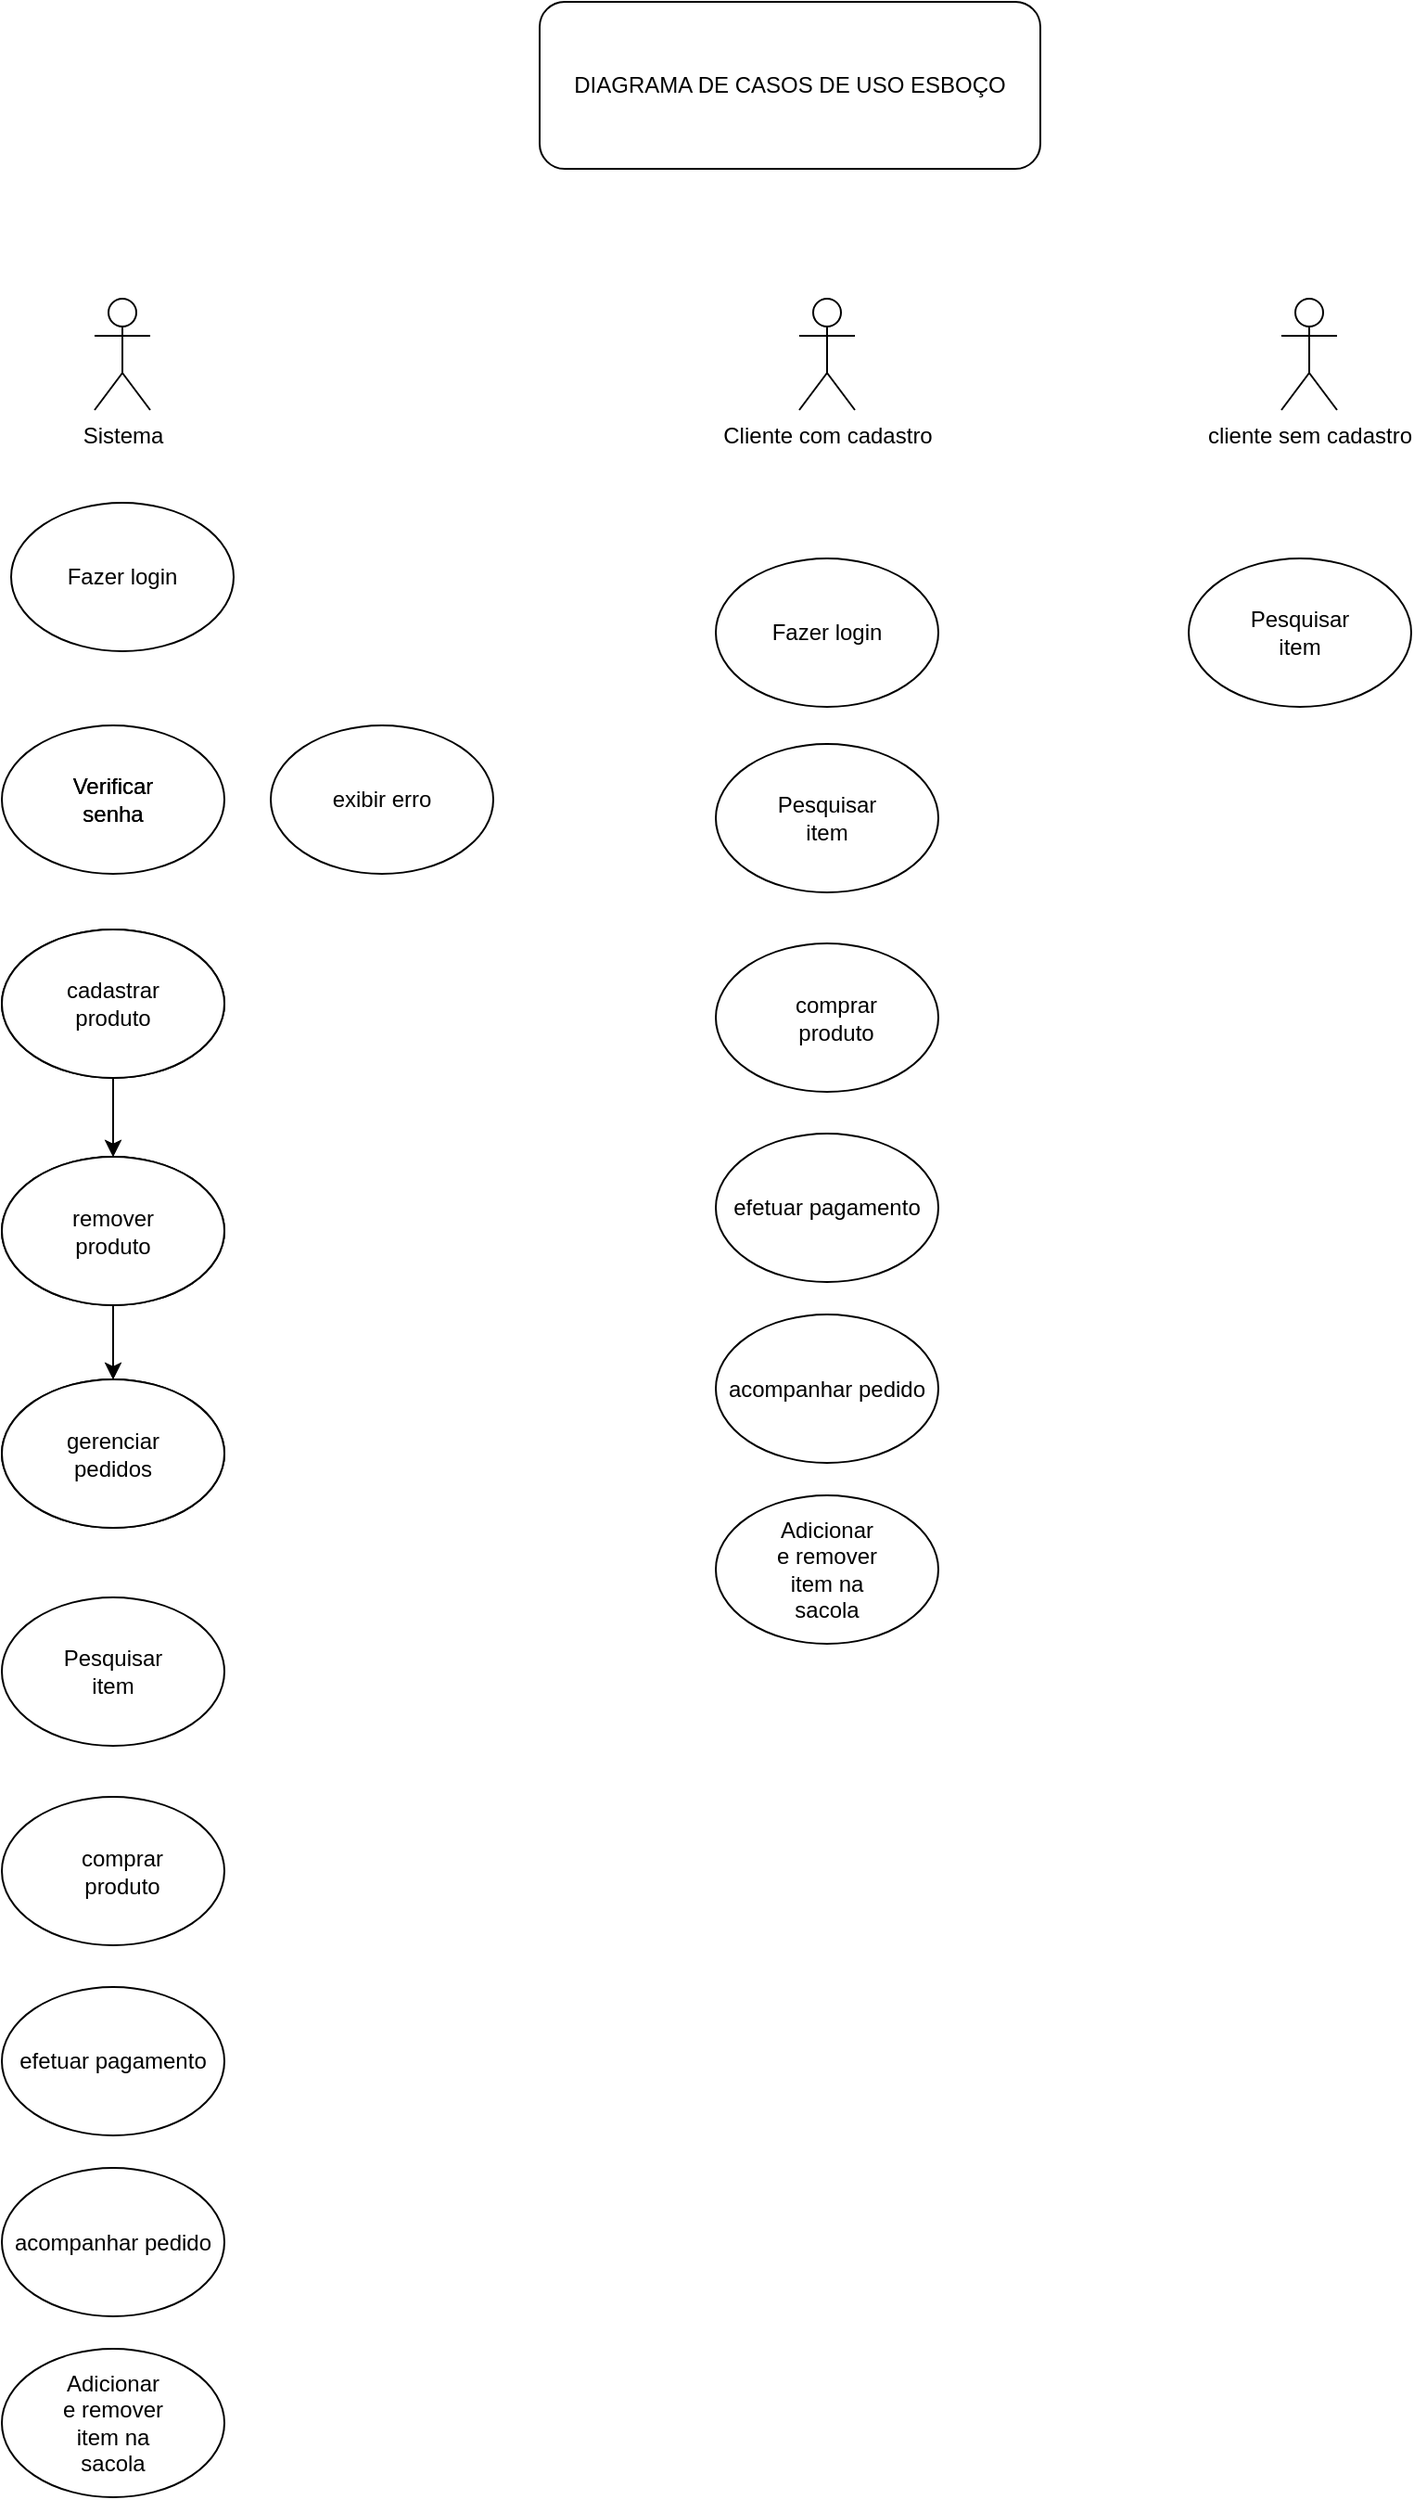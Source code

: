 <mxfile version="20.8.23" type="github">
  <diagram id="C5RBs43oDa-KdzZeNtuy" name="Page-1">
    <mxGraphModel dx="1120" dy="1653" grid="1" gridSize="10" guides="1" tooltips="1" connect="1" arrows="1" fold="1" page="1" pageScale="1" pageWidth="827" pageHeight="1169" math="0" shadow="0">
      <root>
        <mxCell id="WIyWlLk6GJQsqaUBKTNV-0" />
        <mxCell id="WIyWlLk6GJQsqaUBKTNV-1" parent="WIyWlLk6GJQsqaUBKTNV-0" />
        <mxCell id="Lj9C9rfpii2XJ6XcayEx-0" value="" style="ellipse;whiteSpace=wrap;html=1;" parent="WIyWlLk6GJQsqaUBKTNV-1" vertex="1">
          <mxGeometry x="405" y="-10" width="120" height="80" as="geometry" />
        </mxCell>
        <mxCell id="Lj9C9rfpii2XJ6XcayEx-2" value="Fazer login" style="text;strokeColor=none;align=center;fillColor=none;html=1;verticalAlign=middle;whiteSpace=wrap;rounded=0;" parent="WIyWlLk6GJQsqaUBKTNV-1" vertex="1">
          <mxGeometry x="430" y="12.5" width="70" height="35" as="geometry" />
        </mxCell>
        <mxCell id="Lj9C9rfpii2XJ6XcayEx-3" value="" style="ellipse;whiteSpace=wrap;html=1;" parent="WIyWlLk6GJQsqaUBKTNV-1" vertex="1">
          <mxGeometry x="405" y="495" width="120" height="80" as="geometry" />
        </mxCell>
        <mxCell id="Lj9C9rfpii2XJ6XcayEx-4" value="Adicionar e remover item na sacola" style="text;strokeColor=none;align=center;fillColor=none;html=1;verticalAlign=middle;whiteSpace=wrap;rounded=0;" parent="WIyWlLk6GJQsqaUBKTNV-1" vertex="1">
          <mxGeometry x="435" y="520" width="60" height="30" as="geometry" />
        </mxCell>
        <mxCell id="Lj9C9rfpii2XJ6XcayEx-6" value="" style="ellipse;whiteSpace=wrap;html=1;" parent="WIyWlLk6GJQsqaUBKTNV-1" vertex="1">
          <mxGeometry x="405" y="90" width="120" height="80" as="geometry" />
        </mxCell>
        <mxCell id="Lj9C9rfpii2XJ6XcayEx-7" value="Pesquisar item" style="text;strokeColor=none;align=center;fillColor=none;html=1;verticalAlign=middle;whiteSpace=wrap;rounded=0;" parent="WIyWlLk6GJQsqaUBKTNV-1" vertex="1">
          <mxGeometry x="435" y="115" width="60" height="30" as="geometry" />
        </mxCell>
        <mxCell id="Lj9C9rfpii2XJ6XcayEx-8" value="" style="ellipse;whiteSpace=wrap;html=1;" parent="WIyWlLk6GJQsqaUBKTNV-1" vertex="1">
          <mxGeometry x="20" y="80" width="120" height="80" as="geometry" />
        </mxCell>
        <mxCell id="Lj9C9rfpii2XJ6XcayEx-9" value="Verificar senha" style="text;strokeColor=none;align=center;fillColor=none;html=1;verticalAlign=middle;whiteSpace=wrap;rounded=0;" parent="WIyWlLk6GJQsqaUBKTNV-1" vertex="1">
          <mxGeometry x="50" y="105" width="60" height="30" as="geometry" />
        </mxCell>
        <mxCell id="Lj9C9rfpii2XJ6XcayEx-12" value="exibir erro" style="ellipse;whiteSpace=wrap;html=1;" parent="WIyWlLk6GJQsqaUBKTNV-1" vertex="1">
          <mxGeometry x="165" y="80" width="120" height="80" as="geometry" />
        </mxCell>
        <mxCell id="Lj9C9rfpii2XJ6XcayEx-13" value="Sistema" style="shape=umlActor;verticalLabelPosition=bottom;verticalAlign=top;html=1;outlineConnect=0;" parent="WIyWlLk6GJQsqaUBKTNV-1" vertex="1">
          <mxGeometry x="70" y="-150" width="30" height="60" as="geometry" />
        </mxCell>
        <mxCell id="Lj9C9rfpii2XJ6XcayEx-14" value="Cliente com cadastro" style="shape=umlActor;verticalLabelPosition=bottom;verticalAlign=top;html=1;outlineConnect=0;" parent="WIyWlLk6GJQsqaUBKTNV-1" vertex="1">
          <mxGeometry x="450" y="-150" width="30" height="60" as="geometry" />
        </mxCell>
        <mxCell id="Lj9C9rfpii2XJ6XcayEx-60" style="edgeStyle=orthogonalEdgeStyle;rounded=0;orthogonalLoop=1;jettySize=auto;html=1;exitX=0.5;exitY=1;exitDx=0;exitDy=0;" parent="WIyWlLk6GJQsqaUBKTNV-1" source="Lj9C9rfpii2XJ6XcayEx-20" target="Lj9C9rfpii2XJ6XcayEx-22" edge="1">
          <mxGeometry relative="1" as="geometry" />
        </mxCell>
        <mxCell id="Lj9C9rfpii2XJ6XcayEx-20" value="" style="ellipse;whiteSpace=wrap;html=1;" parent="WIyWlLk6GJQsqaUBKTNV-1" vertex="1">
          <mxGeometry x="20" y="190" width="120" height="80" as="geometry" />
        </mxCell>
        <mxCell id="Lj9C9rfpii2XJ6XcayEx-21" value="cadastrar produto" style="text;strokeColor=none;align=center;fillColor=none;html=1;verticalAlign=middle;whiteSpace=wrap;rounded=0;" parent="WIyWlLk6GJQsqaUBKTNV-1" vertex="1">
          <mxGeometry x="50" y="217.5" width="60" height="25" as="geometry" />
        </mxCell>
        <mxCell id="Lj9C9rfpii2XJ6XcayEx-61" style="edgeStyle=orthogonalEdgeStyle;rounded=0;orthogonalLoop=1;jettySize=auto;html=1;exitX=0.5;exitY=1;exitDx=0;exitDy=0;" parent="WIyWlLk6GJQsqaUBKTNV-1" source="Lj9C9rfpii2XJ6XcayEx-22" target="Lj9C9rfpii2XJ6XcayEx-24" edge="1">
          <mxGeometry relative="1" as="geometry" />
        </mxCell>
        <mxCell id="Lj9C9rfpii2XJ6XcayEx-22" value="" style="ellipse;whiteSpace=wrap;html=1;" parent="WIyWlLk6GJQsqaUBKTNV-1" vertex="1">
          <mxGeometry x="20" y="312.5" width="120" height="80" as="geometry" />
        </mxCell>
        <mxCell id="Lj9C9rfpii2XJ6XcayEx-23" value="remover produto" style="text;strokeColor=none;align=center;fillColor=none;html=1;verticalAlign=middle;whiteSpace=wrap;rounded=0;" parent="WIyWlLk6GJQsqaUBKTNV-1" vertex="1">
          <mxGeometry x="50" y="337.5" width="60" height="30" as="geometry" />
        </mxCell>
        <mxCell id="Lj9C9rfpii2XJ6XcayEx-24" value="" style="ellipse;whiteSpace=wrap;html=1;" parent="WIyWlLk6GJQsqaUBKTNV-1" vertex="1">
          <mxGeometry x="20" y="432.5" width="120" height="80" as="geometry" />
        </mxCell>
        <mxCell id="Lj9C9rfpii2XJ6XcayEx-25" value="gerenciar pedidos" style="text;strokeColor=none;align=center;fillColor=none;html=1;verticalAlign=middle;whiteSpace=wrap;rounded=0;" parent="WIyWlLk6GJQsqaUBKTNV-1" vertex="1">
          <mxGeometry x="50" y="457.5" width="60" height="30" as="geometry" />
        </mxCell>
        <mxCell id="Lj9C9rfpii2XJ6XcayEx-26" value="" style="ellipse;whiteSpace=wrap;html=1;" parent="WIyWlLk6GJQsqaUBKTNV-1" vertex="1">
          <mxGeometry x="405" y="197.5" width="120" height="80" as="geometry" />
        </mxCell>
        <mxCell id="Lj9C9rfpii2XJ6XcayEx-27" value="comprar produto" style="text;strokeColor=none;align=center;fillColor=none;html=1;verticalAlign=middle;whiteSpace=wrap;rounded=0;" parent="WIyWlLk6GJQsqaUBKTNV-1" vertex="1">
          <mxGeometry x="440" y="222.5" width="60" height="30" as="geometry" />
        </mxCell>
        <mxCell id="Lj9C9rfpii2XJ6XcayEx-29" value="acompanhar pedido" style="ellipse;whiteSpace=wrap;html=1;" parent="WIyWlLk6GJQsqaUBKTNV-1" vertex="1">
          <mxGeometry x="405" y="397.5" width="120" height="80" as="geometry" />
        </mxCell>
        <mxCell id="Lj9C9rfpii2XJ6XcayEx-31" value="efetuar pagamento" style="ellipse;whiteSpace=wrap;html=1;" parent="WIyWlLk6GJQsqaUBKTNV-1" vertex="1">
          <mxGeometry x="405" y="300" width="120" height="80" as="geometry" />
        </mxCell>
        <mxCell id="Ea6ffc3Ky_lU9VI0Lc0e-0" value="DIAGRAMA DE CASOS DE USO ESBOÇO" style="rounded=1;whiteSpace=wrap;html=1;" parent="WIyWlLk6GJQsqaUBKTNV-1" vertex="1">
          <mxGeometry x="310" y="-310" width="270" height="90" as="geometry" />
        </mxCell>
        <mxCell id="Oyahzc3uQ8iqcGAoUXIq-8" value="" style="ellipse;whiteSpace=wrap;html=1;" vertex="1" parent="WIyWlLk6GJQsqaUBKTNV-1">
          <mxGeometry x="660" y="-10" width="120" height="80" as="geometry" />
        </mxCell>
        <mxCell id="Oyahzc3uQ8iqcGAoUXIq-9" value="Pesquisar item" style="text;strokeColor=none;align=center;fillColor=none;html=1;verticalAlign=middle;whiteSpace=wrap;rounded=0;" vertex="1" parent="WIyWlLk6GJQsqaUBKTNV-1">
          <mxGeometry x="690" y="15" width="60" height="30" as="geometry" />
        </mxCell>
        <mxCell id="Oyahzc3uQ8iqcGAoUXIq-10" value="cliente sem cadastro" style="shape=umlActor;verticalLabelPosition=bottom;verticalAlign=top;html=1;outlineConnect=0;" vertex="1" parent="WIyWlLk6GJQsqaUBKTNV-1">
          <mxGeometry x="710" y="-150" width="30" height="60" as="geometry" />
        </mxCell>
        <mxCell id="Oyahzc3uQ8iqcGAoUXIq-16" value="Verificar senha" style="text;strokeColor=none;align=center;fillColor=none;html=1;verticalAlign=middle;whiteSpace=wrap;rounded=0;" vertex="1" parent="WIyWlLk6GJQsqaUBKTNV-1">
          <mxGeometry x="50" y="105" width="60" height="30" as="geometry" />
        </mxCell>
        <mxCell id="Oyahzc3uQ8iqcGAoUXIq-17" style="edgeStyle=orthogonalEdgeStyle;rounded=0;orthogonalLoop=1;jettySize=auto;html=1;exitX=0.5;exitY=1;exitDx=0;exitDy=0;" edge="1" source="Oyahzc3uQ8iqcGAoUXIq-18" target="Oyahzc3uQ8iqcGAoUXIq-21" parent="WIyWlLk6GJQsqaUBKTNV-1">
          <mxGeometry relative="1" as="geometry" />
        </mxCell>
        <mxCell id="Oyahzc3uQ8iqcGAoUXIq-18" value="" style="ellipse;whiteSpace=wrap;html=1;" vertex="1" parent="WIyWlLk6GJQsqaUBKTNV-1">
          <mxGeometry x="20" y="190" width="120" height="80" as="geometry" />
        </mxCell>
        <mxCell id="Oyahzc3uQ8iqcGAoUXIq-19" value="cadastrar produto" style="text;strokeColor=none;align=center;fillColor=none;html=1;verticalAlign=middle;whiteSpace=wrap;rounded=0;" vertex="1" parent="WIyWlLk6GJQsqaUBKTNV-1">
          <mxGeometry x="50" y="217.5" width="60" height="25" as="geometry" />
        </mxCell>
        <mxCell id="Oyahzc3uQ8iqcGAoUXIq-20" style="edgeStyle=orthogonalEdgeStyle;rounded=0;orthogonalLoop=1;jettySize=auto;html=1;exitX=0.5;exitY=1;exitDx=0;exitDy=0;" edge="1" source="Oyahzc3uQ8iqcGAoUXIq-21" target="Oyahzc3uQ8iqcGAoUXIq-23" parent="WIyWlLk6GJQsqaUBKTNV-1">
          <mxGeometry relative="1" as="geometry" />
        </mxCell>
        <mxCell id="Oyahzc3uQ8iqcGAoUXIq-21" value="" style="ellipse;whiteSpace=wrap;html=1;" vertex="1" parent="WIyWlLk6GJQsqaUBKTNV-1">
          <mxGeometry x="20" y="312.5" width="120" height="80" as="geometry" />
        </mxCell>
        <mxCell id="Oyahzc3uQ8iqcGAoUXIq-22" value="remover produto" style="text;strokeColor=none;align=center;fillColor=none;html=1;verticalAlign=middle;whiteSpace=wrap;rounded=0;" vertex="1" parent="WIyWlLk6GJQsqaUBKTNV-1">
          <mxGeometry x="50" y="337.5" width="60" height="30" as="geometry" />
        </mxCell>
        <mxCell id="Oyahzc3uQ8iqcGAoUXIq-23" value="" style="ellipse;whiteSpace=wrap;html=1;" vertex="1" parent="WIyWlLk6GJQsqaUBKTNV-1">
          <mxGeometry x="20" y="432.5" width="120" height="80" as="geometry" />
        </mxCell>
        <mxCell id="Oyahzc3uQ8iqcGAoUXIq-24" value="gerenciar pedidos" style="text;strokeColor=none;align=center;fillColor=none;html=1;verticalAlign=middle;whiteSpace=wrap;rounded=0;" vertex="1" parent="WIyWlLk6GJQsqaUBKTNV-1">
          <mxGeometry x="50" y="457.5" width="60" height="30" as="geometry" />
        </mxCell>
        <mxCell id="Oyahzc3uQ8iqcGAoUXIq-25" value="" style="ellipse;whiteSpace=wrap;html=1;" vertex="1" parent="WIyWlLk6GJQsqaUBKTNV-1">
          <mxGeometry x="25" y="-40" width="120" height="80" as="geometry" />
        </mxCell>
        <mxCell id="Oyahzc3uQ8iqcGAoUXIq-26" value="Fazer login" style="text;strokeColor=none;align=center;fillColor=none;html=1;verticalAlign=middle;whiteSpace=wrap;rounded=0;" vertex="1" parent="WIyWlLk6GJQsqaUBKTNV-1">
          <mxGeometry x="50" y="-17.5" width="70" height="35" as="geometry" />
        </mxCell>
        <mxCell id="Oyahzc3uQ8iqcGAoUXIq-27" value="" style="ellipse;whiteSpace=wrap;html=1;" vertex="1" parent="WIyWlLk6GJQsqaUBKTNV-1">
          <mxGeometry x="20" y="955" width="120" height="80" as="geometry" />
        </mxCell>
        <mxCell id="Oyahzc3uQ8iqcGAoUXIq-28" value="Adicionar e remover item na sacola" style="text;strokeColor=none;align=center;fillColor=none;html=1;verticalAlign=middle;whiteSpace=wrap;rounded=0;" vertex="1" parent="WIyWlLk6GJQsqaUBKTNV-1">
          <mxGeometry x="50" y="980" width="60" height="30" as="geometry" />
        </mxCell>
        <mxCell id="Oyahzc3uQ8iqcGAoUXIq-29" value="" style="ellipse;whiteSpace=wrap;html=1;" vertex="1" parent="WIyWlLk6GJQsqaUBKTNV-1">
          <mxGeometry x="20" y="550" width="120" height="80" as="geometry" />
        </mxCell>
        <mxCell id="Oyahzc3uQ8iqcGAoUXIq-30" value="Pesquisar item" style="text;strokeColor=none;align=center;fillColor=none;html=1;verticalAlign=middle;whiteSpace=wrap;rounded=0;" vertex="1" parent="WIyWlLk6GJQsqaUBKTNV-1">
          <mxGeometry x="50" y="575" width="60" height="30" as="geometry" />
        </mxCell>
        <mxCell id="Oyahzc3uQ8iqcGAoUXIq-31" value="" style="ellipse;whiteSpace=wrap;html=1;" vertex="1" parent="WIyWlLk6GJQsqaUBKTNV-1">
          <mxGeometry x="20" y="657.5" width="120" height="80" as="geometry" />
        </mxCell>
        <mxCell id="Oyahzc3uQ8iqcGAoUXIq-32" value="comprar produto" style="text;strokeColor=none;align=center;fillColor=none;html=1;verticalAlign=middle;whiteSpace=wrap;rounded=0;" vertex="1" parent="WIyWlLk6GJQsqaUBKTNV-1">
          <mxGeometry x="55" y="682.5" width="60" height="30" as="geometry" />
        </mxCell>
        <mxCell id="Oyahzc3uQ8iqcGAoUXIq-33" value="acompanhar pedido" style="ellipse;whiteSpace=wrap;html=1;" vertex="1" parent="WIyWlLk6GJQsqaUBKTNV-1">
          <mxGeometry x="20" y="857.5" width="120" height="80" as="geometry" />
        </mxCell>
        <mxCell id="Oyahzc3uQ8iqcGAoUXIq-34" value="efetuar pagamento" style="ellipse;whiteSpace=wrap;html=1;" vertex="1" parent="WIyWlLk6GJQsqaUBKTNV-1">
          <mxGeometry x="20" y="760" width="120" height="80" as="geometry" />
        </mxCell>
      </root>
    </mxGraphModel>
  </diagram>
</mxfile>
